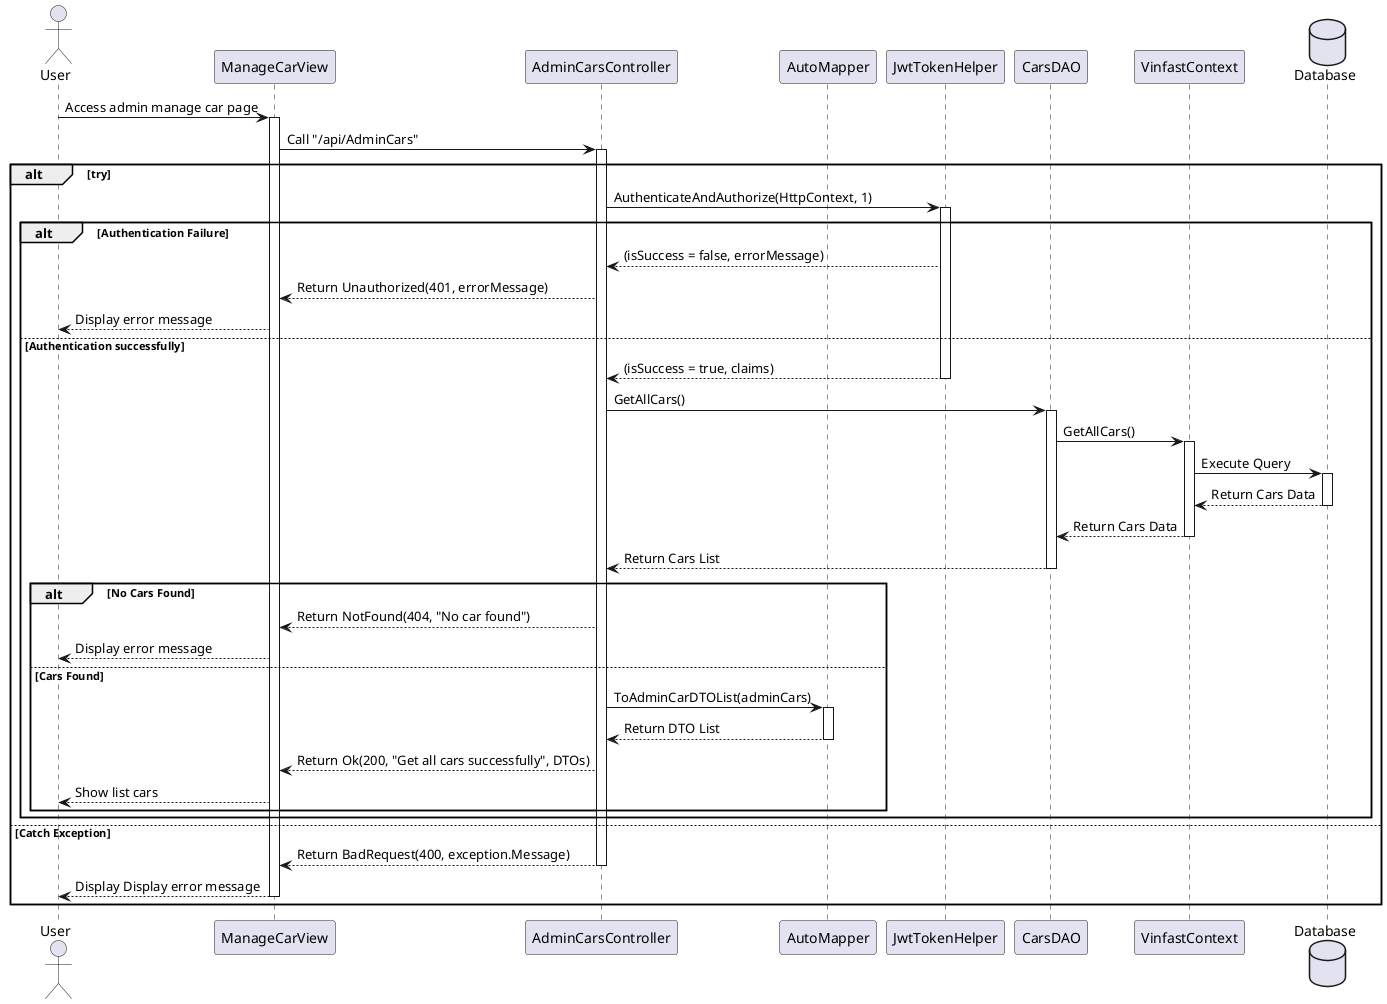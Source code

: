 @startuml
actor User
participant ManageCarView
participant AdminCarsController
participant AutoMapper
participant JwtTokenHelper
participant CarsDAO
participant VinfastContext
database Database


User -> ManageCarView: Access admin manage car page
activate ManageCarView

    ManageCarView -> AdminCarsController: Call "/api/AdminCars"
alt try
    activate AdminCarsController

    AdminCarsController -> JwtTokenHelper: AuthenticateAndAuthorize(HttpContext, 1)
        alt Authentication Failure
            activate JwtTokenHelper
            JwtTokenHelper --> AdminCarsController: (isSuccess = false, errorMessage)
            AdminCarsController --> ManageCarView: Return Unauthorized(401, errorMessage)
            ManageCarView --> User: Display error message
            
        else Authentication successfully
            JwtTokenHelper --> AdminCarsController: (isSuccess = true, claims)
            deactivate JwtTokenHelper
            
            AdminCarsController -> CarsDAO: GetAllCars()
            activate CarsDAO
            
            CarsDAO -> VinfastContext: GetAllCars()
            activate VinfastContext
            
            VinfastContext -> Database: Execute Query
            activate Database
            Database --> VinfastContext: Return Cars Data
            deactivate Database
            
            VinfastContext --> CarsDAO: Return Cars Data
            deactivate VinfastContext
            CarsDAO --> AdminCarsController: Return Cars List
            deactivate CarsDAO

            alt No Cars Found
                AdminCarsController --> ManageCarView: Return NotFound(404, "No car found")
                ManageCarView --> User: Display error message
            else Cars Found
                AdminCarsController -> AutoMapper: ToAdminCarDTOList(adminCars)
                activate AutoMapper
                AutoMapper --> AdminCarsController: Return DTO List
                deactivate AutoMapper
                AdminCarsController --> ManageCarView: Return Ok(200, "Get all cars successfully", DTOs)
                ManageCarView --> User: Show list cars
            end
        
    end

else Catch Exception
    AdminCarsController --> ManageCarView: Return BadRequest(400, exception.Message)
    deactivate AdminCarsController
    ManageCarView --> User: Display Display error message
deactivate ManageCarView
end




@enduml